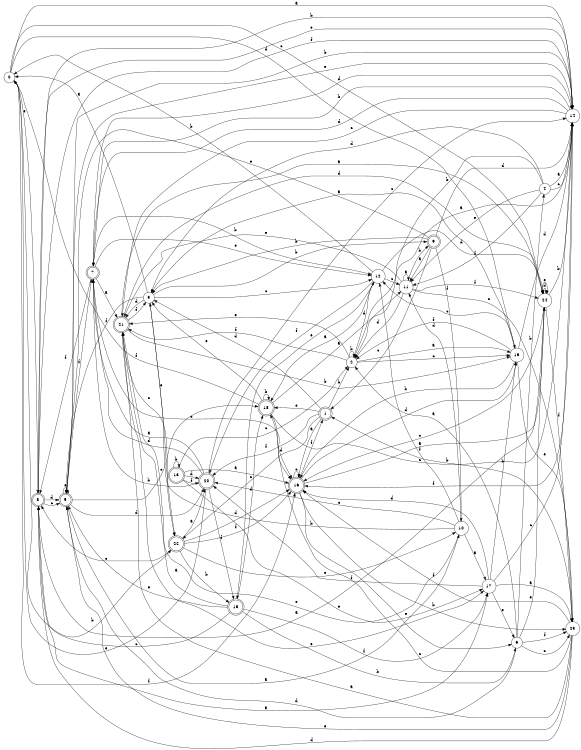digraph n20_2 {
__start0 [label="" shape="none"];

rankdir=LR;
size="8,5";

s0 [style="filled", color="black", fillcolor="white" shape="circle", label="0"];
s1 [style="rounded,filled", color="black", fillcolor="white" shape="doublecircle", label="1"];
s2 [style="filled", color="black", fillcolor="white" shape="circle", label="2"];
s3 [style="filled", color="black", fillcolor="white" shape="circle", label="3"];
s4 [style="filled", color="black", fillcolor="white" shape="circle", label="4"];
s5 [style="rounded,filled", color="black", fillcolor="white" shape="doublecircle", label="5"];
s6 [style="filled", color="black", fillcolor="white" shape="circle", label="6"];
s7 [style="rounded,filled", color="black", fillcolor="white" shape="doublecircle", label="7"];
s8 [style="rounded,filled", color="black", fillcolor="white" shape="doublecircle", label="8"];
s9 [style="rounded,filled", color="black", fillcolor="white" shape="doublecircle", label="9"];
s10 [style="filled", color="black", fillcolor="white" shape="circle", label="10"];
s11 [style="filled", color="black", fillcolor="white" shape="circle", label="11"];
s12 [style="filled", color="black", fillcolor="white" shape="circle", label="12"];
s13 [style="rounded,filled", color="black", fillcolor="white" shape="doublecircle", label="13"];
s14 [style="filled", color="black", fillcolor="white" shape="circle", label="14"];
s15 [style="rounded,filled", color="black", fillcolor="white" shape="doublecircle", label="15"];
s16 [style="rounded,filled", color="black", fillcolor="white" shape="doublecircle", label="16"];
s17 [style="filled", color="black", fillcolor="white" shape="circle", label="17"];
s18 [style="rounded,filled", color="black", fillcolor="white" shape="doublecircle", label="18"];
s19 [style="filled", color="black", fillcolor="white" shape="circle", label="19"];
s20 [style="rounded,filled", color="black", fillcolor="white" shape="doublecircle", label="20"];
s21 [style="rounded,filled", color="black", fillcolor="white" shape="doublecircle", label="21"];
s22 [style="rounded,filled", color="black", fillcolor="white" shape="doublecircle", label="22"];
s23 [style="filled", color="black", fillcolor="white" shape="circle", label="23"];
s24 [style="filled", color="black", fillcolor="white" shape="circle", label="24"];
s0 -> s14 [label="a"];
s0 -> s22 [label="b"];
s0 -> s24 [label="c"];
s0 -> s19 [label="d"];
s0 -> s8 [label="e"];
s0 -> s16 [label="f"];
s1 -> s16 [label="a"];
s1 -> s2 [label="b"];
s1 -> s22 [label="c"];
s1 -> s3 [label="d"];
s1 -> s18 [label="e"];
s1 -> s20 [label="f"];
s2 -> s19 [label="a"];
s2 -> s2 [label="b"];
s2 -> s19 [label="c"];
s2 -> s12 [label="d"];
s2 -> s21 [label="e"];
s2 -> s21 [label="f"];
s3 -> s0 [label="a"];
s3 -> s9 [label="b"];
s3 -> s12 [label="c"];
s3 -> s21 [label="d"];
s3 -> s22 [label="e"];
s3 -> s5 [label="f"];
s4 -> s14 [label="a"];
s4 -> s2 [label="b"];
s4 -> s14 [label="c"];
s4 -> s3 [label="d"];
s4 -> s11 [label="e"];
s4 -> s11 [label="f"];
s5 -> s10 [label="a"];
s5 -> s14 [label="b"];
s5 -> s18 [label="c"];
s5 -> s20 [label="d"];
s5 -> s5 [label="e"];
s5 -> s7 [label="f"];
s6 -> s2 [label="a"];
s6 -> s4 [label="b"];
s6 -> s23 [label="c"];
s6 -> s5 [label="d"];
s6 -> s24 [label="e"];
s6 -> s23 [label="f"];
s7 -> s21 [label="a"];
s7 -> s12 [label="b"];
s7 -> s16 [label="c"];
s7 -> s14 [label="d"];
s7 -> s12 [label="e"];
s7 -> s8 [label="f"];
s8 -> s17 [label="a"];
s8 -> s14 [label="b"];
s8 -> s5 [label="c"];
s8 -> s5 [label="d"];
s8 -> s14 [label="e"];
s8 -> s14 [label="f"];
s9 -> s11 [label="a"];
s9 -> s3 [label="b"];
s9 -> s1 [label="c"];
s9 -> s14 [label="d"];
s9 -> s5 [label="e"];
s9 -> s10 [label="f"];
s10 -> s17 [label="a"];
s10 -> s3 [label="b"];
s10 -> s20 [label="c"];
s10 -> s11 [label="d"];
s10 -> s21 [label="e"];
s10 -> s12 [label="f"];
s11 -> s11 [label="a"];
s11 -> s9 [label="b"];
s11 -> s23 [label="c"];
s11 -> s2 [label="d"];
s11 -> s21 [label="e"];
s11 -> s24 [label="f"];
s12 -> s18 [label="a"];
s12 -> s0 [label="b"];
s12 -> s11 [label="c"];
s12 -> s24 [label="d"];
s12 -> s15 [label="e"];
s12 -> s20 [label="f"];
s13 -> s16 [label="a"];
s13 -> s13 [label="b"];
s13 -> s2 [label="c"];
s13 -> s20 [label="d"];
s13 -> s17 [label="e"];
s13 -> s20 [label="f"];
s14 -> s2 [label="a"];
s14 -> s7 [label="b"];
s14 -> s21 [label="c"];
s14 -> s7 [label="d"];
s14 -> s5 [label="e"];
s14 -> s16 [label="f"];
s15 -> s21 [label="a"];
s15 -> s6 [label="b"];
s15 -> s8 [label="c"];
s15 -> s18 [label="d"];
s15 -> s5 [label="e"];
s15 -> s17 [label="f"];
s16 -> s24 [label="a"];
s16 -> s23 [label="b"];
s16 -> s16 [label="c"];
s16 -> s19 [label="d"];
s16 -> s6 [label="e"];
s16 -> s1 [label="f"];
s17 -> s23 [label="a"];
s17 -> s19 [label="b"];
s17 -> s14 [label="c"];
s17 -> s16 [label="d"];
s17 -> s6 [label="e"];
s17 -> s20 [label="f"];
s18 -> s11 [label="a"];
s18 -> s18 [label="b"];
s18 -> s14 [label="c"];
s18 -> s16 [label="d"];
s18 -> s3 [label="e"];
s18 -> s0 [label="f"];
s19 -> s3 [label="a"];
s19 -> s16 [label="b"];
s19 -> s12 [label="c"];
s19 -> s14 [label="d"];
s19 -> s23 [label="e"];
s19 -> s2 [label="f"];
s20 -> s7 [label="a"];
s20 -> s7 [label="b"];
s20 -> s14 [label="c"];
s20 -> s7 [label="d"];
s20 -> s0 [label="e"];
s20 -> s15 [label="f"];
s21 -> s24 [label="a"];
s21 -> s19 [label="b"];
s21 -> s22 [label="c"];
s21 -> s24 [label="d"];
s21 -> s17 [label="e"];
s21 -> s3 [label="f"];
s22 -> s20 [label="a"];
s22 -> s15 [label="b"];
s22 -> s8 [label="c"];
s22 -> s16 [label="d"];
s22 -> s10 [label="e"];
s22 -> s16 [label="f"];
s23 -> s21 [label="a"];
s23 -> s1 [label="b"];
s23 -> s18 [label="c"];
s23 -> s8 [label="d"];
s23 -> s5 [label="e"];
s23 -> s16 [label="f"];
s24 -> s8 [label="a"];
s24 -> s14 [label="b"];
s24 -> s16 [label="c"];
s24 -> s24 [label="d"];
s24 -> s24 [label="e"];
s24 -> s23 [label="f"];

}